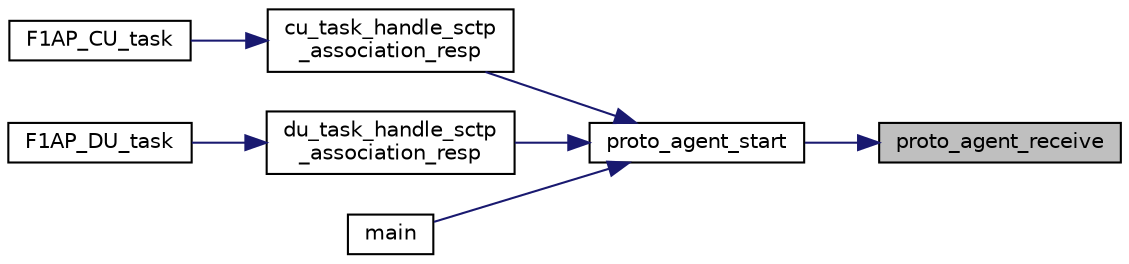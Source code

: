 digraph "proto_agent_receive"
{
 // LATEX_PDF_SIZE
  edge [fontname="Helvetica",fontsize="10",labelfontname="Helvetica",labelfontsize="10"];
  node [fontname="Helvetica",fontsize="10",shape=record];
  rankdir="RL";
  Node1 [label="proto_agent_receive",height=0.2,width=0.4,color="black", fillcolor="grey75", style="filled", fontcolor="black",tooltip=" "];
  Node1 -> Node2 [dir="back",color="midnightblue",fontsize="10",style="solid",fontname="Helvetica"];
  Node2 [label="proto_agent_start",height=0.2,width=0.4,color="black", fillcolor="white", style="filled",URL="$proto__agent_8h.html#aa0bdfacbfc5efe4f158456312f29fca0",tooltip=" "];
  Node2 -> Node3 [dir="back",color="midnightblue",fontsize="10",style="solid",fontname="Helvetica"];
  Node3 [label="cu_task_handle_sctp\l_association_resp",height=0.2,width=0.4,color="black", fillcolor="white", style="filled",URL="$f1ap__cu__task_8h.html#a6dac19f5ecf47f168b414d8c74bac5ac",tooltip=" "];
  Node3 -> Node4 [dir="back",color="midnightblue",fontsize="10",style="solid",fontname="Helvetica"];
  Node4 [label="F1AP_CU_task",height=0.2,width=0.4,color="black", fillcolor="white", style="filled",URL="$f1ap__cu__task_8h.html#a0383570bfaf226e5df424904480e7399",tooltip=" "];
  Node2 -> Node5 [dir="back",color="midnightblue",fontsize="10",style="solid",fontname="Helvetica"];
  Node5 [label="du_task_handle_sctp\l_association_resp",height=0.2,width=0.4,color="black", fillcolor="white", style="filled",URL="$f1ap__du__task_8h.html#a98aff42bc55c422d772511bd2d27fa8c",tooltip=" "];
  Node5 -> Node6 [dir="back",color="midnightblue",fontsize="10",style="solid",fontname="Helvetica"];
  Node6 [label="F1AP_DU_task",height=0.2,width=0.4,color="black", fillcolor="white", style="filled",URL="$f1ap__du__task_8h.html#a179d85615869309ee3cb39981c12aa53",tooltip=" "];
  Node2 -> Node7 [dir="back",color="midnightblue",fontsize="10",style="solid",fontname="Helvetica"];
  Node7 [label="main",height=0.2,width=0.4,color="black", fillcolor="white", style="filled",URL="$cu__test_8c.html#a0ddf1224851353fc92bfbff6f499fa97",tooltip=" "];
}
